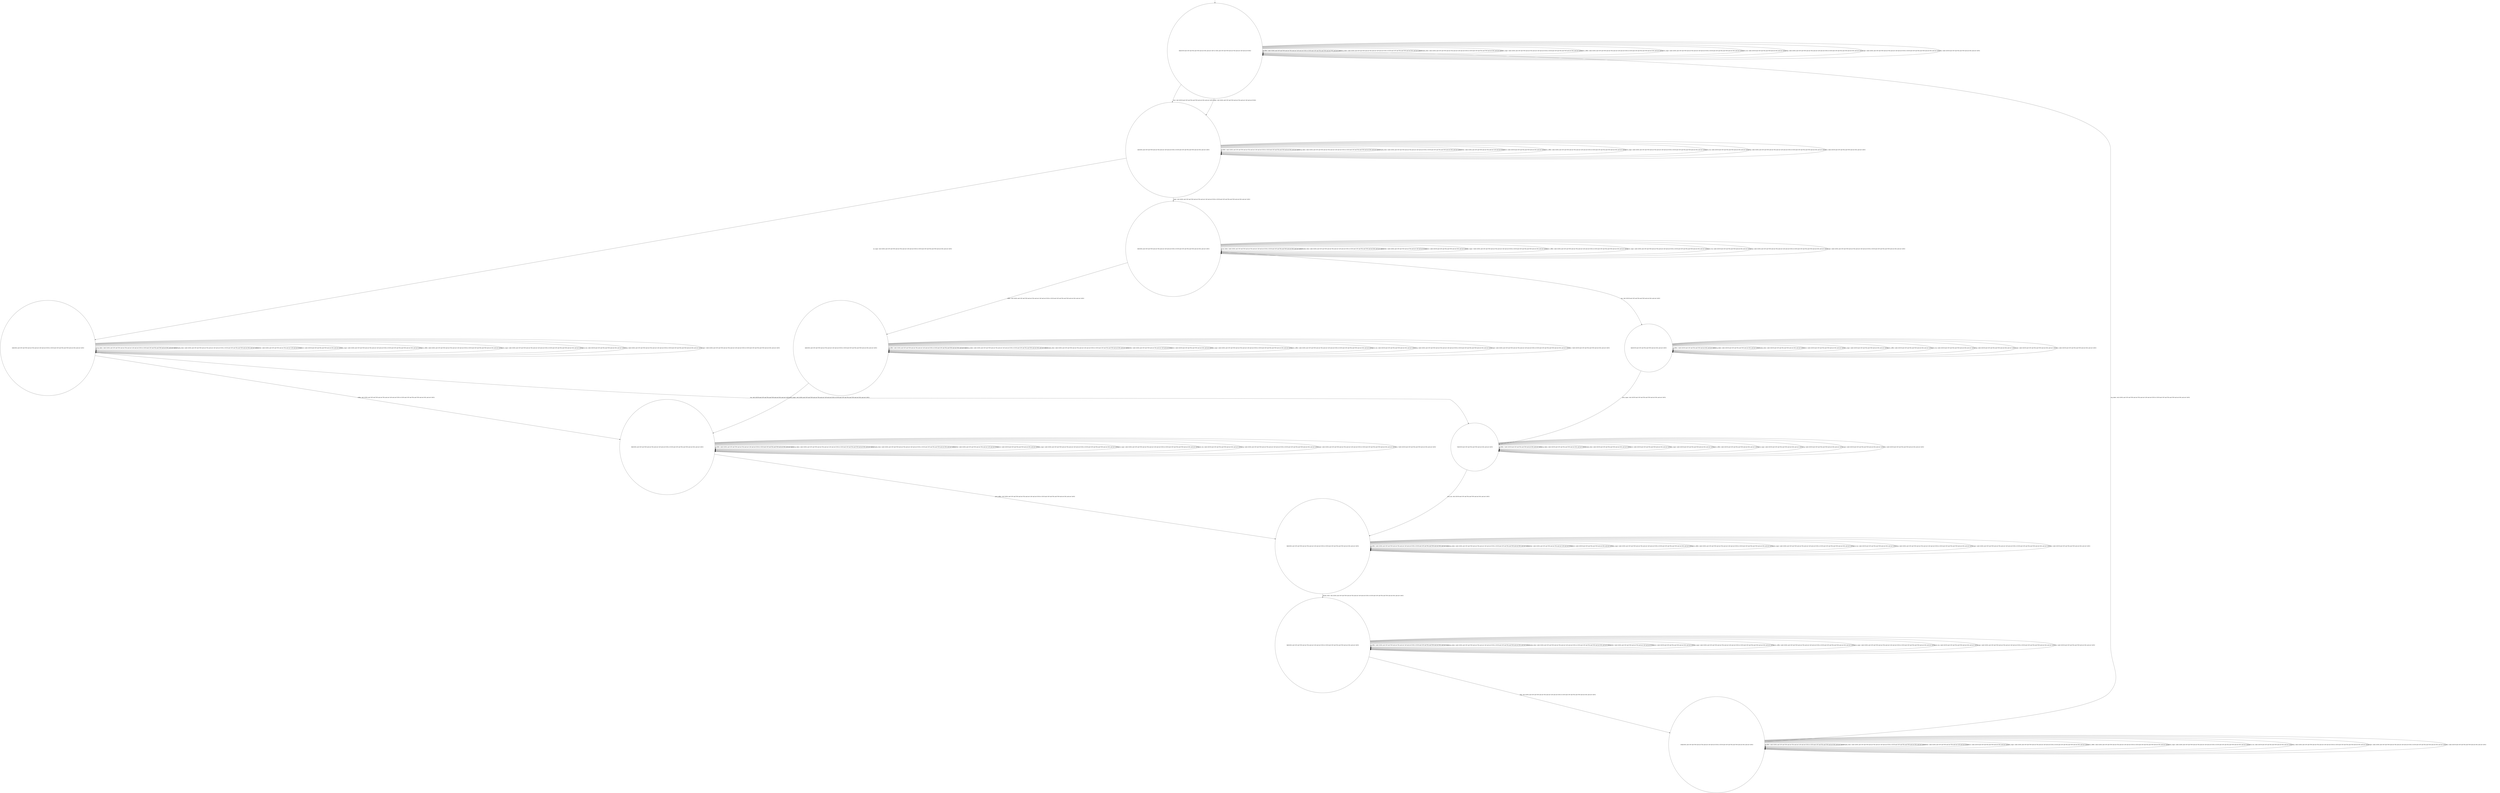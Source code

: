 digraph g {
	edge [lblstyle="above, sloped"];
	s0 [shape="circle" label="0@[((EUR and COF and TEA and TON and not DOL and not CAP) or (DOL and COF and TON and not TEA and not CAP and not EUR))]"];
	s1 [shape="circle" label="1@[((DOL and COF and TON and not TEA and not CAP and not EUR) or (EUR and COF and TEA and TON and not DOL and not CAP))]"];
	s2 [shape="circle" label="2@[((DOL and COF and TON and not TEA and not CAP and not EUR) or (EUR and COF and TEA and TON and not DOL and not CAP))]"];
	s3 [shape="circle" label="3@[((DOL and COF and TON and not TEA and not CAP and not EUR) or (EUR and COF and TEA and TON and not DOL and not CAP))]"];
	s4 [shape="circle" label="4@[((DOL and COF and TON and not TEA and not CAP and not EUR) or (EUR and COF and TEA and TON and not DOL and not CAP))]"];
	s5 [shape="circle" label="5@[((EUR and COF and TEA and TON and not DOL and not CAP))]"];
	s6 [shape="circle" label="6@[((DOL and COF and TON and not TEA and not CAP and not EUR) or (EUR and COF and TEA and TON and not DOL and not CAP))]"];
	s7 [shape="circle" label="7@[((EUR and COF and TEA and TON and not DOL and not CAP))]"];
	s8 [shape="circle" label="8@[((DOL and COF and TON and not TEA and not CAP and not EUR) or (EUR and COF and TEA and TON and not DOL and not CAP))]"];
	s9 [shape="circle" label="9@[((DOL and COF and TON and not TEA and not CAP and not EUR) or (EUR and COF and TEA and TON and not DOL and not CAP))]"];
	s10 [shape="circle" label="10@[((DOL and COF and TON and not TEA and not CAP and not EUR) or (EUR and COF and TEA and TON and not DOL and not CAP))]"];
	s0 -> s0 [label="coffee / nok() [((DOL and COF and TON and not TEA and not CAP and not EUR) or (EUR and COF and TEA and TON and not DOL and not CAP))]"];
	s0 -> s0 [label="cup_taken / nok() [((DOL and COF and TON and not TEA and not CAP and not EUR) or (EUR and COF and TEA and TON and not DOL and not CAP))]"];
	s0 -> s0 [label="display_done / nok() [((DOL and COF and TON and not TEA and not CAP and not EUR) or (EUR and COF and TEA and TON and not DOL and not CAP))]"];
	s0 -> s1 [label="dollar / ok() [((DOL and COF and TON and not TEA and not CAP and not EUR))]"];
	s0 -> s1 [label="euro / ok() [((EUR and COF and TEA and TON and not DOL and not CAP))]"];
	s0 -> s0 [label="no_sugar / nok() [((DOL and COF and TON and not TEA and not CAP and not EUR) or (EUR and COF and TEA and TON and not DOL and not CAP))]"];
	s0 -> s0 [label="pour_coffee / nok() [((DOL and COF and TON and not TEA and not CAP and not EUR) or (EUR and COF and TEA and TON and not DOL and not CAP))]"];
	s0 -> s0 [label="pour_sugar / nok() [((DOL and COF and TON and not TEA and not CAP and not EUR) or (EUR and COF and TEA and TON and not DOL and not CAP))]"];
	s0 -> s0 [label="pour_tea / nok() [((EUR and COF and TEA and TON and not DOL and not CAP))]"];
	s0 -> s0 [label="ring / nok() [((DOL and COF and TON and not TEA and not CAP and not EUR) or (EUR and COF and TEA and TON and not DOL and not CAP))]"];
	s0 -> s0 [label="sugar / nok() [((DOL and COF and TON and not TEA and not CAP and not EUR) or (EUR and COF and TEA and TON and not DOL and not CAP))]"];
	s0 -> s0 [label="tea / nok() [((EUR and COF and TEA and TON and not DOL and not CAP))]"];
	s1 -> s1 [label="coffee / nok() [((DOL and COF and TON and not TEA and not CAP and not EUR) or (EUR and COF and TEA and TON and not DOL and not CAP))]"];
	s1 -> s1 [label="cup_taken / nok() [((DOL and COF and TON and not TEA and not CAP and not EUR) or (EUR and COF and TEA and TON and not DOL and not CAP))]"];
	s1 -> s1 [label="display_done / nok() [((DOL and COF and TON and not TEA and not CAP and not EUR) or (EUR and COF and TEA and TON and not DOL and not CAP))]"];
	s1 -> s1 [label="dollar / nok() [((DOL and COF and TON and not TEA and not CAP and not EUR))]"];
	s1 -> s1 [label="euro / nok() [((EUR and COF and TEA and TON and not DOL and not CAP))]"];
	s1 -> s2 [label="no_sugar / ok() [((DOL and COF and TON and not TEA and not CAP and not EUR) or (EUR and COF and TEA and TON and not DOL and not CAP))]"];
	s1 -> s1 [label="pour_coffee / nok() [((DOL and COF and TON and not TEA and not CAP and not EUR) or (EUR and COF and TEA and TON and not DOL and not CAP))]"];
	s1 -> s1 [label="pour_sugar / nok() [((DOL and COF and TON and not TEA and not CAP and not EUR) or (EUR and COF and TEA and TON and not DOL and not CAP))]"];
	s1 -> s1 [label="pour_tea / nok() [((EUR and COF and TEA and TON and not DOL and not CAP))]"];
	s1 -> s1 [label="ring / nok() [((DOL and COF and TON and not TEA and not CAP and not EUR) or (EUR and COF and TEA and TON and not DOL and not CAP))]"];
	s1 -> s3 [label="sugar / ok() [((DOL and COF and TON and not TEA and not CAP and not EUR) or (EUR and COF and TEA and TON and not DOL and not CAP))]"];
	s1 -> s1 [label="tea / nok() [((EUR and COF and TEA and TON and not DOL and not CAP))]"];
	s2 -> s6 [label="coffee / ok() [((DOL and COF and TON and not TEA and not CAP and not EUR) or (EUR and COF and TEA and TON and not DOL and not CAP))]"];
	s2 -> s2 [label="cup_taken / nok() [((DOL and COF and TON and not TEA and not CAP and not EUR) or (EUR and COF and TEA and TON and not DOL and not CAP))]"];
	s2 -> s2 [label="display_done / nok() [((DOL and COF and TON and not TEA and not CAP and not EUR) or (EUR and COF and TEA and TON and not DOL and not CAP))]"];
	s2 -> s2 [label="dollar / nok() [((DOL and COF and TON and not TEA and not CAP and not EUR))]"];
	s2 -> s2 [label="euro / nok() [((EUR and COF and TEA and TON and not DOL and not CAP))]"];
	s2 -> s2 [label="no_sugar / nok() [((DOL and COF and TON and not TEA and not CAP and not EUR) or (EUR and COF and TEA and TON and not DOL and not CAP))]"];
	s2 -> s2 [label="pour_coffee / nok() [((DOL and COF and TON and not TEA and not CAP and not EUR) or (EUR and COF and TEA and TON and not DOL and not CAP))]"];
	s2 -> s2 [label="pour_sugar / nok() [((DOL and COF and TON and not TEA and not CAP and not EUR) or (EUR and COF and TEA and TON and not DOL and not CAP))]"];
	s2 -> s2 [label="pour_tea / nok() [((EUR and COF and TEA and TON and not DOL and not CAP))]"];
	s2 -> s2 [label="ring / nok() [((DOL and COF and TON and not TEA and not CAP and not EUR) or (EUR and COF and TEA and TON and not DOL and not CAP))]"];
	s2 -> s2 [label="sugar / void() [((DOL and COF and TON and not TEA and not CAP and not EUR) or (EUR and COF and TEA and TON and not DOL and not CAP))]"];
	s2 -> s7 [label="tea / ok() [((EUR and COF and TEA and TON and not DOL and not CAP))]"];
	s3 -> s4 [label="coffee / ok() [((DOL and COF and TON and not TEA and not CAP and not EUR) or (EUR and COF and TEA and TON and not DOL and not CAP))]"];
	s3 -> s3 [label="cup_taken / nok() [((DOL and COF and TON and not TEA and not CAP and not EUR) or (EUR and COF and TEA and TON and not DOL and not CAP))]"];
	s3 -> s3 [label="display_done / nok() [((DOL and COF and TON and not TEA and not CAP and not EUR) or (EUR and COF and TEA and TON and not DOL and not CAP))]"];
	s3 -> s3 [label="dollar / nok() [((DOL and COF and TON and not TEA and not CAP and not EUR))]"];
	s3 -> s3 [label="euro / nok() [((EUR and COF and TEA and TON and not DOL and not CAP))]"];
	s3 -> s3 [label="no_sugar / void() [((DOL and COF and TON and not TEA and not CAP and not EUR) or (EUR and COF and TEA and TON and not DOL and not CAP))]"];
	s3 -> s3 [label="pour_coffee / nok() [((DOL and COF and TON and not TEA and not CAP and not EUR) or (EUR and COF and TEA and TON and not DOL and not CAP))]"];
	s3 -> s3 [label="pour_sugar / nok() [((DOL and COF and TON and not TEA and not CAP and not EUR) or (EUR and COF and TEA and TON and not DOL and not CAP))]"];
	s3 -> s3 [label="pour_tea / nok() [((EUR and COF and TEA and TON and not DOL and not CAP))]"];
	s3 -> s3 [label="ring / nok() [((DOL and COF and TON and not TEA and not CAP and not EUR) or (EUR and COF and TEA and TON and not DOL and not CAP))]"];
	s3 -> s3 [label="sugar / nok() [((DOL and COF and TON and not TEA and not CAP and not EUR) or (EUR and COF and TEA and TON and not DOL and not CAP))]"];
	s3 -> s5 [label="tea / ok() [((EUR and COF and TEA and TON and not DOL and not CAP))]"];
	s4 -> s4 [label="coffee / nok() [((DOL and COF and TON and not TEA and not CAP and not EUR) or (EUR and COF and TEA and TON and not DOL and not CAP))]"];
	s4 -> s4 [label="cup_taken / nok() [((DOL and COF and TON and not TEA and not CAP and not EUR) or (EUR and COF and TEA and TON and not DOL and not CAP))]"];
	s4 -> s4 [label="display_done / nok() [((DOL and COF and TON and not TEA and not CAP and not EUR) or (EUR and COF and TEA and TON and not DOL and not CAP))]"];
	s4 -> s4 [label="dollar / nok() [((DOL and COF and TON and not TEA and not CAP and not EUR))]"];
	s4 -> s4 [label="euro / nok() [((EUR and COF and TEA and TON and not DOL and not CAP))]"];
	s4 -> s4 [label="no_sugar / nok() [((DOL and COF and TON and not TEA and not CAP and not EUR) or (EUR and COF and TEA and TON and not DOL and not CAP))]"];
	s4 -> s4 [label="pour_coffee / nok() [((DOL and COF and TON and not TEA and not CAP and not EUR) or (EUR and COF and TEA and TON and not DOL and not CAP))]"];
	s4 -> s6 [label="pour_sugar / ok() [((DOL and COF and TON and not TEA and not CAP and not EUR) or (EUR and COF and TEA and TON and not DOL and not CAP))]"];
	s4 -> s4 [label="pour_tea / nok() [((EUR and COF and TEA and TON and not DOL and not CAP))]"];
	s4 -> s4 [label="ring / nok() [((DOL and COF and TON and not TEA and not CAP and not EUR) or (EUR and COF and TEA and TON and not DOL and not CAP))]"];
	s4 -> s4 [label="sugar / nok() [((DOL and COF and TON and not TEA and not CAP and not EUR) or (EUR and COF and TEA and TON and not DOL and not CAP))]"];
	s4 -> s4 [label="tea / void() [((EUR and COF and TEA and TON and not DOL and not CAP))]"];
	s5 -> s5 [label="coffee / void() [((EUR and COF and TEA and TON and not DOL and not CAP))]"];
	s5 -> s5 [label="cup_taken / nok() [((EUR and COF and TEA and TON and not DOL and not CAP))]"];
	s5 -> s5 [label="display_done / nok() [((EUR and COF and TEA and TON and not DOL and not CAP))]"];
	s5 -> s5 [label="euro / nok() [((EUR and COF and TEA and TON and not DOL and not CAP))]"];
	s5 -> s5 [label="no_sugar / nok() [((EUR and COF and TEA and TON and not DOL and not CAP))]"];
	s5 -> s5 [label="pour_coffee / nok() [((EUR and COF and TEA and TON and not DOL and not CAP))]"];
	s5 -> s7 [label="pour_sugar / ok() [((EUR and COF and TEA and TON and not DOL and not CAP))]"];
	s5 -> s5 [label="pour_tea / nok() [((EUR and COF and TEA and TON and not DOL and not CAP))]"];
	s5 -> s5 [label="ring / nok() [((EUR and COF and TEA and TON and not DOL and not CAP))]"];
	s5 -> s5 [label="sugar / nok() [((EUR and COF and TEA and TON and not DOL and not CAP))]"];
	s5 -> s5 [label="tea / nok() [((EUR and COF and TEA and TON and not DOL and not CAP))]"];
	s6 -> s6 [label="coffee / nok() [((DOL and COF and TON and not TEA and not CAP and not EUR) or (EUR and COF and TEA and TON and not DOL and not CAP))]"];
	s6 -> s6 [label="cup_taken / nok() [((DOL and COF and TON and not TEA and not CAP and not EUR) or (EUR and COF and TEA and TON and not DOL and not CAP))]"];
	s6 -> s6 [label="display_done / nok() [((DOL and COF and TON and not TEA and not CAP and not EUR) or (EUR and COF and TEA and TON and not DOL and not CAP))]"];
	s6 -> s6 [label="dollar / nok() [((DOL and COF and TON and not TEA and not CAP and not EUR))]"];
	s6 -> s6 [label="euro / nok() [((EUR and COF and TEA and TON and not DOL and not CAP))]"];
	s6 -> s6 [label="no_sugar / nok() [((DOL and COF and TON and not TEA and not CAP and not EUR) or (EUR and COF and TEA and TON and not DOL and not CAP))]"];
	s6 -> s8 [label="pour_coffee / ok() [((DOL and COF and TON and not TEA and not CAP and not EUR) or (EUR and COF and TEA and TON and not DOL and not CAP))]"];
	s6 -> s6 [label="pour_sugar / nok() [((DOL and COF and TON and not TEA and not CAP and not EUR) or (EUR and COF and TEA and TON and not DOL and not CAP))]"];
	s6 -> s6 [label="pour_tea / nok() [((EUR and COF and TEA and TON and not DOL and not CAP))]"];
	s6 -> s6 [label="ring / nok() [((DOL and COF and TON and not TEA and not CAP and not EUR) or (EUR and COF and TEA and TON and not DOL and not CAP))]"];
	s6 -> s6 [label="sugar / nok() [((DOL and COF and TON and not TEA and not CAP and not EUR) or (EUR and COF and TEA and TON and not DOL and not CAP))]"];
	s6 -> s6 [label="tea / void() [((EUR and COF and TEA and TON and not DOL and not CAP))]"];
	s7 -> s7 [label="coffee / void() [((EUR and COF and TEA and TON and not DOL and not CAP))]"];
	s7 -> s7 [label="cup_taken / nok() [((EUR and COF and TEA and TON and not DOL and not CAP))]"];
	s7 -> s7 [label="display_done / nok() [((EUR and COF and TEA and TON and not DOL and not CAP))]"];
	s7 -> s7 [label="euro / nok() [((EUR and COF and TEA and TON and not DOL and not CAP))]"];
	s7 -> s7 [label="no_sugar / nok() [((EUR and COF and TEA and TON and not DOL and not CAP))]"];
	s7 -> s7 [label="pour_coffee / nok() [((EUR and COF and TEA and TON and not DOL and not CAP))]"];
	s7 -> s7 [label="pour_sugar / nok() [((EUR and COF and TEA and TON and not DOL and not CAP))]"];
	s7 -> s8 [label="pour_tea / ok() [((EUR and COF and TEA and TON and not DOL and not CAP))]"];
	s7 -> s7 [label="ring / nok() [((EUR and COF and TEA and TON and not DOL and not CAP))]"];
	s7 -> s7 [label="sugar / nok() [((EUR and COF and TEA and TON and not DOL and not CAP))]"];
	s7 -> s7 [label="tea / nok() [((EUR and COF and TEA and TON and not DOL and not CAP))]"];
	s8 -> s8 [label="coffee / nok() [((DOL and COF and TON and not TEA and not CAP and not EUR) or (EUR and COF and TEA and TON and not DOL and not CAP))]"];
	s8 -> s8 [label="cup_taken / nok() [((DOL and COF and TON and not TEA and not CAP and not EUR) or (EUR and COF and TEA and TON and not DOL and not CAP))]"];
	s8 -> s9 [label="display_done / ok() [((DOL and COF and TON and not TEA and not CAP and not EUR) or (EUR and COF and TEA and TON and not DOL and not CAP))]"];
	s8 -> s8 [label="dollar / nok() [((DOL and COF and TON and not TEA and not CAP and not EUR))]"];
	s8 -> s8 [label="euro / nok() [((EUR and COF and TEA and TON and not DOL and not CAP))]"];
	s8 -> s8 [label="no_sugar / nok() [((DOL and COF and TON and not TEA and not CAP and not EUR) or (EUR and COF and TEA and TON and not DOL and not CAP))]"];
	s8 -> s8 [label="pour_coffee / nok() [((DOL and COF and TON and not TEA and not CAP and not EUR) or (EUR and COF and TEA and TON and not DOL and not CAP))]"];
	s8 -> s8 [label="pour_sugar / nok() [((DOL and COF and TON and not TEA and not CAP and not EUR) or (EUR and COF and TEA and TON and not DOL and not CAP))]"];
	s8 -> s8 [label="pour_tea / nok() [((EUR and COF and TEA and TON and not DOL and not CAP))]"];
	s8 -> s8 [label="ring / nok() [((DOL and COF and TON and not TEA and not CAP and not EUR) or (EUR and COF and TEA and TON and not DOL and not CAP))]"];
	s8 -> s8 [label="sugar / nok() [((DOL and COF and TON and not TEA and not CAP and not EUR) or (EUR and COF and TEA and TON and not DOL and not CAP))]"];
	s8 -> s8 [label="tea / nok() [((EUR and COF and TEA and TON and not DOL and not CAP))]"];
	s9 -> s9 [label="coffee / nok() [((DOL and COF and TON and not TEA and not CAP and not EUR) or (EUR and COF and TEA and TON and not DOL and not CAP))]"];
	s9 -> s9 [label="cup_taken / nok() [((DOL and COF and TON and not TEA and not CAP and not EUR) or (EUR and COF and TEA and TON and not DOL and not CAP))]"];
	s9 -> s9 [label="display_done / nok() [((DOL and COF and TON and not TEA and not CAP and not EUR) or (EUR and COF and TEA and TON and not DOL and not CAP))]"];
	s9 -> s9 [label="dollar / nok() [((DOL and COF and TON and not TEA and not CAP and not EUR))]"];
	s9 -> s9 [label="euro / nok() [((EUR and COF and TEA and TON and not DOL and not CAP))]"];
	s9 -> s9 [label="no_sugar / nok() [((DOL and COF and TON and not TEA and not CAP and not EUR) or (EUR and COF and TEA and TON and not DOL and not CAP))]"];
	s9 -> s9 [label="pour_coffee / nok() [((DOL and COF and TON and not TEA and not CAP and not EUR) or (EUR and COF and TEA and TON and not DOL and not CAP))]"];
	s9 -> s9 [label="pour_sugar / nok() [((DOL and COF and TON and not TEA and not CAP and not EUR) or (EUR and COF and TEA and TON and not DOL and not CAP))]"];
	s9 -> s9 [label="pour_tea / nok() [((EUR and COF and TEA and TON and not DOL and not CAP))]"];
	s9 -> s10 [label="ring / ok() [((DOL and COF and TON and not TEA and not CAP and not EUR) or (EUR and COF and TEA and TON and not DOL and not CAP))]"];
	s9 -> s9 [label="sugar / nok() [((DOL and COF and TON and not TEA and not CAP and not EUR) or (EUR and COF and TEA and TON and not DOL and not CAP))]"];
	s9 -> s9 [label="tea / nok() [((EUR and COF and TEA and TON and not DOL and not CAP))]"];
	s10 -> s10 [label="coffee / nok() [((DOL and COF and TON and not TEA and not CAP and not EUR) or (EUR and COF and TEA and TON and not DOL and not CAP))]"];
	s10 -> s0 [label="cup_taken / ok() [((DOL and COF and TON and not TEA and not CAP and not EUR) or (EUR and COF and TEA and TON and not DOL and not CAP))]"];
	s10 -> s10 [label="display_done / nok() [((DOL and COF and TON and not TEA and not CAP and not EUR) or (EUR and COF and TEA and TON and not DOL and not CAP))]"];
	s10 -> s10 [label="dollar / nok() [((DOL and COF and TON and not TEA and not CAP and not EUR))]"];
	s10 -> s10 [label="euro / nok() [((EUR and COF and TEA and TON and not DOL and not CAP))]"];
	s10 -> s10 [label="no_sugar / nok() [((DOL and COF and TON and not TEA and not CAP and not EUR) or (EUR and COF and TEA and TON and not DOL and not CAP))]"];
	s10 -> s10 [label="pour_coffee / nok() [((DOL and COF and TON and not TEA and not CAP and not EUR) or (EUR and COF and TEA and TON and not DOL and not CAP))]"];
	s10 -> s10 [label="pour_sugar / nok() [((DOL and COF and TON and not TEA and not CAP and not EUR) or (EUR and COF and TEA and TON and not DOL and not CAP))]"];
	s10 -> s10 [label="pour_tea / nok() [((EUR and COF and TEA and TON and not DOL and not CAP))]"];
	s10 -> s10 [label="ring / nok() [((DOL and COF and TON and not TEA and not CAP and not EUR) or (EUR and COF and TEA and TON and not DOL and not CAP))]"];
	s10 -> s10 [label="sugar / nok() [((DOL and COF and TON and not TEA and not CAP and not EUR) or (EUR and COF and TEA and TON and not DOL and not CAP))]"];
	s10 -> s10 [label="tea / nok() [((EUR and COF and TEA and TON and not DOL and not CAP))]"];
	__start0 [label="" shape="none" width="0" height="0"];
	__start0 -> s0;
}